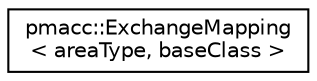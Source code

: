 digraph "Graphical Class Hierarchy"
{
 // LATEX_PDF_SIZE
  edge [fontname="Helvetica",fontsize="10",labelfontname="Helvetica",labelfontsize="10"];
  node [fontname="Helvetica",fontsize="10",shape=record];
  rankdir="LR";
  Node0 [label="pmacc::ExchangeMapping\l\< areaType, baseClass \>",height=0.2,width=0.4,color="black", fillcolor="white", style="filled",URL="$classpmacc_1_1_exchange_mapping.html",tooltip=" "];
}

